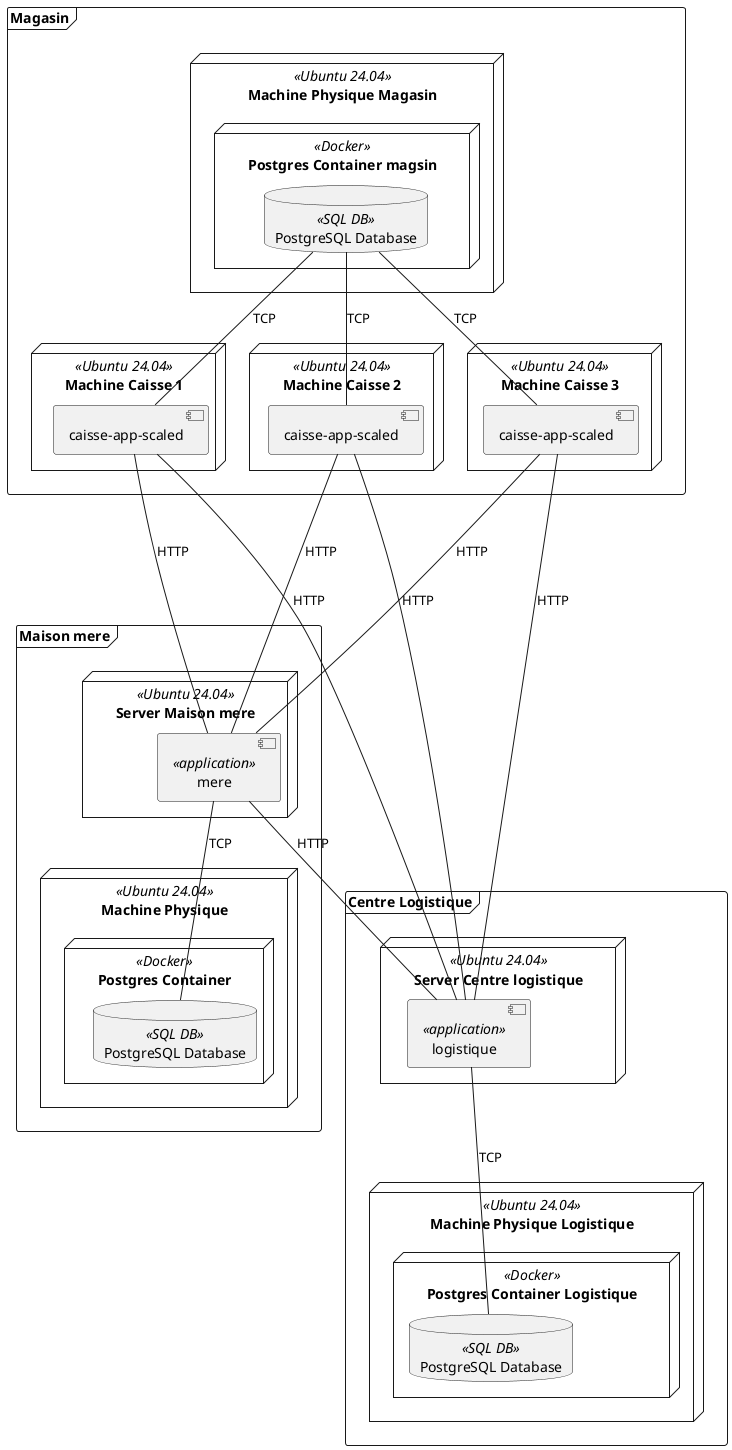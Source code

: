 @startuml
package "Maison mere" <<frame>>{
    node "Machine Physique" <<Ubuntu 24.04>> {
        node "Postgres Container" <<Docker>> {
            database "PostgreSQL Database" <<SQL DB>> as dbmere{
            }
        }
    }
    node "Server Maison mere"<<Ubuntu 24.04>> {
        component mere <<application>>as mere {
        }
    }
}


package Magasin <<frame>>{
    node "Machine Caisse 1" <<Ubuntu 24.04>> {
        component caisse-app-scaled as app1 {
        }
    }
    node "Machine Caisse 2"<<Ubuntu 24.04>> {
        component caisse-app-scaled as app2 {
        }
    }
    node "Machine Caisse 3"<<Ubuntu 24.04>> {
        component caisse-app-scaled as app3 {
        }
    }
    node "Machine Physique Magasin" <<Ubuntu 24.04>> {
        node "Postgres Container magsin" <<Docker>> {
            database "PostgreSQL Database" <<SQL DB>> as dbMag{
            }
        }
    }
}

package "Centre Logistique" <<frame>>{

    node "Machine Physique Logistique" <<Ubuntu 24.04>> {
        node "Postgres Container Logistique" <<Docker>> {
            database "PostgreSQL Database" <<SQL DB>> as dbLog{
            }
        }
    }

    node "Server Centre logistique"<<Ubuntu 24.04>> {
        component logistique <<application>>as log {
        }
    }
}

dbMag -- app1 : TCP
dbMag -- app2 : TCP
dbMag -- app3 : TCP

app1 --- mere : HTTP
app2 --- mere : HTTP
app3 --- mere : HTTP

mere -- dbmere : TCP

log -- dbLog : TCP

mere -- log : HTTP

app1 --- log : HTTP
app2 --- log : HTTP
app3 --- log : HTTP
@enduml
